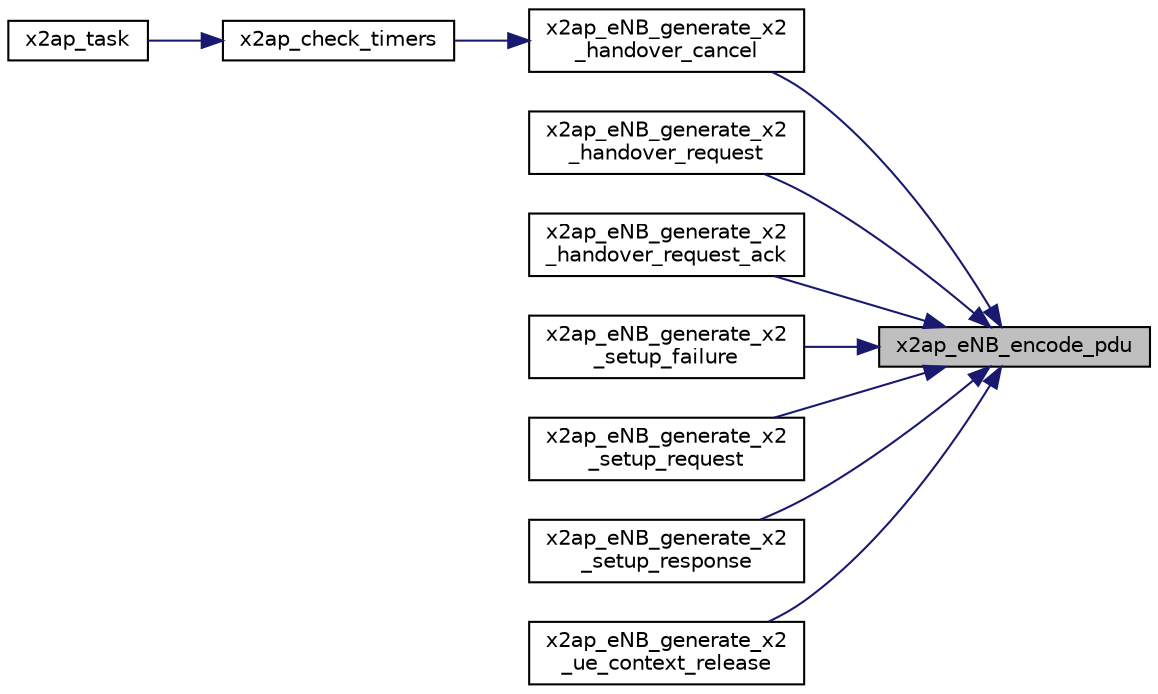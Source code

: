 digraph "x2ap_eNB_encode_pdu"
{
 // LATEX_PDF_SIZE
  edge [fontname="Helvetica",fontsize="10",labelfontname="Helvetica",labelfontsize="10"];
  node [fontname="Helvetica",fontsize="10",shape=record];
  rankdir="RL";
  Node1 [label="x2ap_eNB_encode_pdu",height=0.2,width=0.4,color="black", fillcolor="grey75", style="filled", fontcolor="black",tooltip=" "];
  Node1 -> Node2 [dir="back",color="midnightblue",fontsize="10",style="solid",fontname="Helvetica"];
  Node2 [label="x2ap_eNB_generate_x2\l_handover_cancel",height=0.2,width=0.4,color="black", fillcolor="white", style="filled",URL="$x2ap__eNB__generate__messages_8h.html#aa860c9c894e5f319b877d2a62ca06dfd",tooltip=" "];
  Node2 -> Node3 [dir="back",color="midnightblue",fontsize="10",style="solid",fontname="Helvetica"];
  Node3 [label="x2ap_check_timers",height=0.2,width=0.4,color="black", fillcolor="white", style="filled",URL="$x2ap__timers_8h.html#a3d1a1781abba020b306cc5b5c349dc02",tooltip=" "];
  Node3 -> Node4 [dir="back",color="midnightblue",fontsize="10",style="solid",fontname="Helvetica"];
  Node4 [label="x2ap_task",height=0.2,width=0.4,color="black", fillcolor="white", style="filled",URL="$group__em.html#ga506144d2ebe7d0a3e05b5fd7a2baea14",tooltip=" "];
  Node1 -> Node5 [dir="back",color="midnightblue",fontsize="10",style="solid",fontname="Helvetica"];
  Node5 [label="x2ap_eNB_generate_x2\l_handover_request",height=0.2,width=0.4,color="black", fillcolor="white", style="filled",URL="$x2ap__eNB__generate__messages_8h.html#a9b62dabb4c0e827e99ec94d0ebb83622",tooltip=" "];
  Node1 -> Node6 [dir="back",color="midnightblue",fontsize="10",style="solid",fontname="Helvetica"];
  Node6 [label="x2ap_eNB_generate_x2\l_handover_request_ack",height=0.2,width=0.4,color="black", fillcolor="white", style="filled",URL="$x2ap__eNB__generate__messages_8h.html#a41b69065464346209d3b3923a54a91a0",tooltip=" "];
  Node1 -> Node7 [dir="back",color="midnightblue",fontsize="10",style="solid",fontname="Helvetica"];
  Node7 [label="x2ap_eNB_generate_x2\l_setup_failure",height=0.2,width=0.4,color="black", fillcolor="white", style="filled",URL="$x2ap__eNB__generate__messages_8h.html#af8e26a888d741ba4a25586a598a35076",tooltip=" "];
  Node1 -> Node8 [dir="back",color="midnightblue",fontsize="10",style="solid",fontname="Helvetica"];
  Node8 [label="x2ap_eNB_generate_x2\l_setup_request",height=0.2,width=0.4,color="black", fillcolor="white", style="filled",URL="$x2ap__eNB__generate__messages_8h.html#a58b35c3c4be07ba9c3d409ed24dd750c",tooltip=" "];
  Node1 -> Node9 [dir="back",color="midnightblue",fontsize="10",style="solid",fontname="Helvetica"];
  Node9 [label="x2ap_eNB_generate_x2\l_setup_response",height=0.2,width=0.4,color="black", fillcolor="white", style="filled",URL="$x2ap__eNB__generate__messages_8h.html#a991788529bb7773dd59123c7e01e9a2e",tooltip=" "];
  Node1 -> Node10 [dir="back",color="midnightblue",fontsize="10",style="solid",fontname="Helvetica"];
  Node10 [label="x2ap_eNB_generate_x2\l_ue_context_release",height=0.2,width=0.4,color="black", fillcolor="white", style="filled",URL="$x2ap__eNB__generate__messages_8h.html#ad19968ed81feeeec4d8e322d032b4a7f",tooltip=" "];
}
